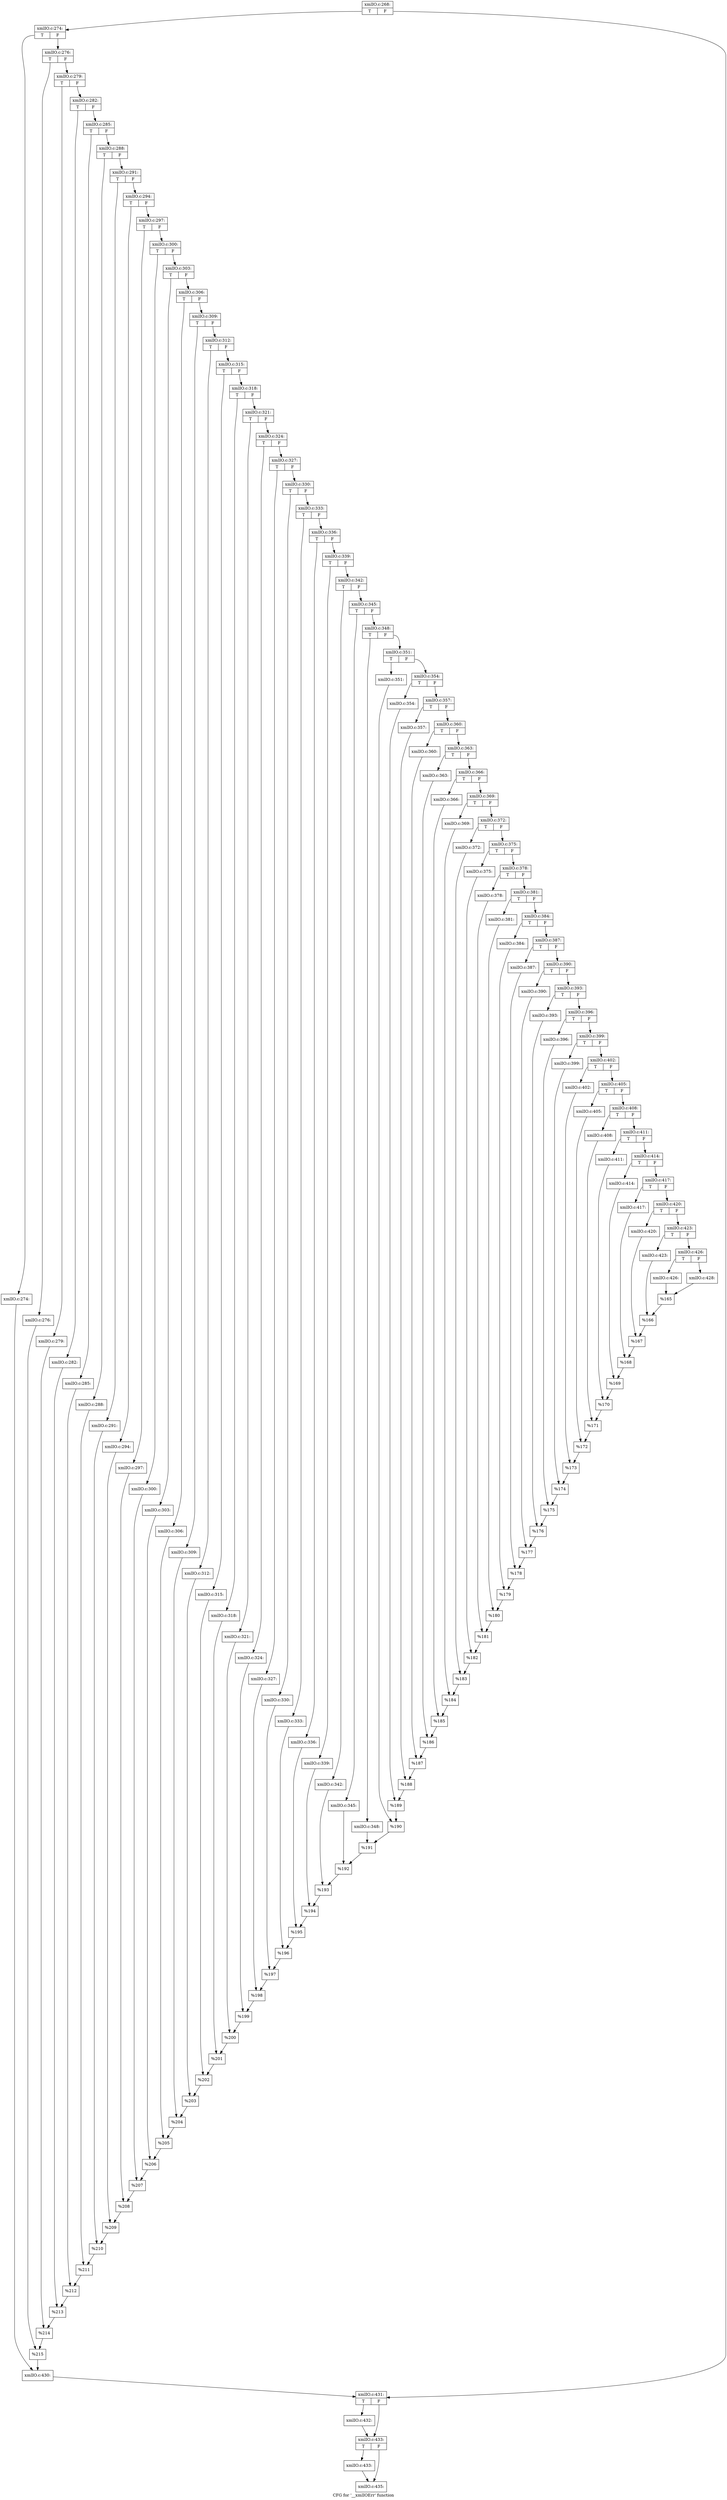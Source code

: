 digraph "CFG for '__xmlIOErr' function" {
	label="CFG for '__xmlIOErr' function";

	Node0x5178f60 [shape=record,label="{xmlIO.c:268:|{<s0>T|<s1>F}}"];
	Node0x5178f60:s0 -> Node0x517ca90;
	Node0x5178f60:s1 -> Node0x517cae0;
	Node0x517ca90 [shape=record,label="{xmlIO.c:274:|{<s0>T|<s1>F}}"];
	Node0x517ca90:s0 -> Node0x517cf60;
	Node0x517ca90:s1 -> Node0x517d000;
	Node0x517cf60 [shape=record,label="{xmlIO.c:274:}"];
	Node0x517cf60 -> Node0x517cfb0;
	Node0x517d000 [shape=record,label="{xmlIO.c:276:|{<s0>T|<s1>F}}"];
	Node0x517d000:s0 -> Node0x517dc10;
	Node0x517d000:s1 -> Node0x517def0;
	Node0x517dc10 [shape=record,label="{xmlIO.c:276:}"];
	Node0x517dc10 -> Node0x517dea0;
	Node0x517def0 [shape=record,label="{xmlIO.c:279:|{<s0>T|<s1>F}}"];
	Node0x517def0:s0 -> Node0x5192420;
	Node0x517def0:s1 -> Node0x51a1580;
	Node0x5192420 [shape=record,label="{xmlIO.c:279:}"];
	Node0x5192420 -> Node0x51a1530;
	Node0x51a1580 [shape=record,label="{xmlIO.c:282:|{<s0>T|<s1>F}}"];
	Node0x51a1580:s0 -> Node0x51a1ad0;
	Node0x51a1580:s1 -> Node0x51a1b70;
	Node0x51a1ad0 [shape=record,label="{xmlIO.c:282:}"];
	Node0x51a1ad0 -> Node0x51a1b20;
	Node0x51a1b70 [shape=record,label="{xmlIO.c:285:|{<s0>T|<s1>F}}"];
	Node0x51a1b70:s0 -> Node0x517cf10;
	Node0x51a1b70:s1 -> Node0x51a21a0;
	Node0x517cf10 [shape=record,label="{xmlIO.c:285:}"];
	Node0x517cf10 -> Node0x51a2150;
	Node0x51a21a0 [shape=record,label="{xmlIO.c:288:|{<s0>T|<s1>F}}"];
	Node0x51a21a0:s0 -> Node0x517d8e0;
	Node0x51a21a0:s1 -> Node0x51a29d0;
	Node0x517d8e0 [shape=record,label="{xmlIO.c:288:}"];
	Node0x517d8e0 -> Node0x517b970;
	Node0x51a29d0 [shape=record,label="{xmlIO.c:291:|{<s0>T|<s1>F}}"];
	Node0x51a29d0:s0 -> Node0x51a2f20;
	Node0x51a29d0:s1 -> Node0x51a2fc0;
	Node0x51a2f20 [shape=record,label="{xmlIO.c:291:}"];
	Node0x51a2f20 -> Node0x51a2f70;
	Node0x51a2fc0 [shape=record,label="{xmlIO.c:294:|{<s0>T|<s1>F}}"];
	Node0x51a2fc0:s0 -> Node0x51a3510;
	Node0x51a2fc0:s1 -> Node0x51a82d0;
	Node0x51a3510 [shape=record,label="{xmlIO.c:294:}"];
	Node0x51a3510 -> Node0x51a3560;
	Node0x51a82d0 [shape=record,label="{xmlIO.c:297:|{<s0>T|<s1>F}}"];
	Node0x51a82d0:s0 -> Node0x51a8820;
	Node0x51a82d0:s1 -> Node0x51a88c0;
	Node0x51a8820 [shape=record,label="{xmlIO.c:297:}"];
	Node0x51a8820 -> Node0x51a8870;
	Node0x51a88c0 [shape=record,label="{xmlIO.c:300:|{<s0>T|<s1>F}}"];
	Node0x51a88c0:s0 -> Node0x51a8e10;
	Node0x51a88c0:s1 -> Node0x51a8eb0;
	Node0x51a8e10 [shape=record,label="{xmlIO.c:300:}"];
	Node0x51a8e10 -> Node0x51a8e60;
	Node0x51a8eb0 [shape=record,label="{xmlIO.c:303:|{<s0>T|<s1>F}}"];
	Node0x51a8eb0:s0 -> Node0x51a9400;
	Node0x51a8eb0:s1 -> Node0x51a94a0;
	Node0x51a9400 [shape=record,label="{xmlIO.c:303:}"];
	Node0x51a9400 -> Node0x51a9450;
	Node0x51a94a0 [shape=record,label="{xmlIO.c:306:|{<s0>T|<s1>F}}"];
	Node0x51a94a0:s0 -> Node0x51a9e00;
	Node0x51a94a0:s1 -> Node0x51a9ea0;
	Node0x51a9e00 [shape=record,label="{xmlIO.c:306:}"];
	Node0x51a9e00 -> Node0x51a9e50;
	Node0x51a9ea0 [shape=record,label="{xmlIO.c:309:|{<s0>T|<s1>F}}"];
	Node0x51a9ea0:s0 -> Node0x51a20c0;
	Node0x51a9ea0:s1 -> Node0x51aa550;
	Node0x51a20c0 [shape=record,label="{xmlIO.c:309:}"];
	Node0x51a20c0 -> Node0x51aa500;
	Node0x51aa550 [shape=record,label="{xmlIO.c:312:|{<s0>T|<s1>F}}"];
	Node0x51aa550:s0 -> Node0x51a2940;
	Node0x51aa550:s1 -> Node0x51aabd0;
	Node0x51a2940 [shape=record,label="{xmlIO.c:312:}"];
	Node0x51a2940 -> Node0x51aab80;
	Node0x51aabd0 [shape=record,label="{xmlIO.c:315:|{<s0>T|<s1>F}}"];
	Node0x51aabd0:s0 -> Node0x51ab0f0;
	Node0x51aabd0:s1 -> Node0x51ab190;
	Node0x51ab0f0 [shape=record,label="{xmlIO.c:315:}"];
	Node0x51ab0f0 -> Node0x51ab140;
	Node0x51ab190 [shape=record,label="{xmlIO.c:318:|{<s0>T|<s1>F}}"];
	Node0x51ab190:s0 -> Node0x51ab6e0;
	Node0x51ab190:s1 -> Node0x51ab780;
	Node0x51ab6e0 [shape=record,label="{xmlIO.c:318:}"];
	Node0x51ab6e0 -> Node0x51ab730;
	Node0x51ab780 [shape=record,label="{xmlIO.c:321:|{<s0>T|<s1>F}}"];
	Node0x51ab780:s0 -> Node0x51abcd0;
	Node0x51ab780:s1 -> Node0x51abd70;
	Node0x51abcd0 [shape=record,label="{xmlIO.c:321:}"];
	Node0x51abcd0 -> Node0x51abd20;
	Node0x51abd70 [shape=record,label="{xmlIO.c:324:|{<s0>T|<s1>F}}"];
	Node0x51abd70:s0 -> Node0x51ac2c0;
	Node0x51abd70:s1 -> Node0x51ac360;
	Node0x51ac2c0 [shape=record,label="{xmlIO.c:324:}"];
	Node0x51ac2c0 -> Node0x51ac310;
	Node0x51ac360 [shape=record,label="{xmlIO.c:327:|{<s0>T|<s1>F}}"];
	Node0x51ac360:s0 -> Node0x51ac8b0;
	Node0x51ac360:s1 -> Node0x51ac950;
	Node0x51ac8b0 [shape=record,label="{xmlIO.c:327:}"];
	Node0x51ac8b0 -> Node0x51ac900;
	Node0x51ac950 [shape=record,label="{xmlIO.c:330:|{<s0>T|<s1>F}}"];
	Node0x51ac950:s0 -> Node0x51acea0;
	Node0x51ac950:s1 -> Node0x51acf40;
	Node0x51acea0 [shape=record,label="{xmlIO.c:330:}"];
	Node0x51acea0 -> Node0x51acef0;
	Node0x51acf40 [shape=record,label="{xmlIO.c:333:|{<s0>T|<s1>F}}"];
	Node0x51acf40:s0 -> Node0x51ad490;
	Node0x51acf40:s1 -> Node0x51ad530;
	Node0x51ad490 [shape=record,label="{xmlIO.c:333:}"];
	Node0x51ad490 -> Node0x51ad4e0;
	Node0x51ad530 [shape=record,label="{xmlIO.c:336:|{<s0>T|<s1>F}}"];
	Node0x51ad530:s0 -> Node0x51ada80;
	Node0x51ad530:s1 -> Node0x51adb20;
	Node0x51ada80 [shape=record,label="{xmlIO.c:336:}"];
	Node0x51ada80 -> Node0x51adad0;
	Node0x51adb20 [shape=record,label="{xmlIO.c:339:|{<s0>T|<s1>F}}"];
	Node0x51adb20:s0 -> Node0x51ae070;
	Node0x51adb20:s1 -> Node0x51ae110;
	Node0x51ae070 [shape=record,label="{xmlIO.c:339:}"];
	Node0x51ae070 -> Node0x51ae0c0;
	Node0x51ae110 [shape=record,label="{xmlIO.c:342:|{<s0>T|<s1>F}}"];
	Node0x51ae110:s0 -> Node0x51a99f0;
	Node0x51ae110:s1 -> Node0x51a9a90;
	Node0x51a99f0 [shape=record,label="{xmlIO.c:342:}"];
	Node0x51a99f0 -> Node0x51a9a40;
	Node0x51a9a90 [shape=record,label="{xmlIO.c:345:|{<s0>T|<s1>F}}"];
	Node0x51a9a90:s0 -> Node0x5185020;
	Node0x51a9a90:s1 -> Node0x51850c0;
	Node0x5185020 [shape=record,label="{xmlIO.c:345:}"];
	Node0x5185020 -> Node0x5185070;
	Node0x51850c0 [shape=record,label="{xmlIO.c:348:|{<s0>T|<s1>F}}"];
	Node0x51850c0:s0 -> Node0x51b0060;
	Node0x51850c0:s1 -> Node0x51b0100;
	Node0x51b0060 [shape=record,label="{xmlIO.c:348:}"];
	Node0x51b0060 -> Node0x51b00b0;
	Node0x51b0100 [shape=record,label="{xmlIO.c:351:|{<s0>T|<s1>F}}"];
	Node0x51b0100:s0 -> Node0x51b0650;
	Node0x51b0100:s1 -> Node0x51b06f0;
	Node0x51b0650 [shape=record,label="{xmlIO.c:351:}"];
	Node0x51b0650 -> Node0x51b06a0;
	Node0x51b06f0 [shape=record,label="{xmlIO.c:354:|{<s0>T|<s1>F}}"];
	Node0x51b06f0:s0 -> Node0x51b0c40;
	Node0x51b06f0:s1 -> Node0x51b0ce0;
	Node0x51b0c40 [shape=record,label="{xmlIO.c:354:}"];
	Node0x51b0c40 -> Node0x51b0c90;
	Node0x51b0ce0 [shape=record,label="{xmlIO.c:357:|{<s0>T|<s1>F}}"];
	Node0x51b0ce0:s0 -> Node0x51aa3f0;
	Node0x51b0ce0:s1 -> Node0x51aa490;
	Node0x51aa3f0 [shape=record,label="{xmlIO.c:357:}"];
	Node0x51aa3f0 -> Node0x51aa440;
	Node0x51aa490 [shape=record,label="{xmlIO.c:360:|{<s0>T|<s1>F}}"];
	Node0x51aa490:s0 -> Node0x51aaa70;
	Node0x51aa490:s1 -> Node0x51aab10;
	Node0x51aaa70 [shape=record,label="{xmlIO.c:360:}"];
	Node0x51aaa70 -> Node0x51aaac0;
	Node0x51aab10 [shape=record,label="{xmlIO.c:363:|{<s0>T|<s1>F}}"];
	Node0x51aab10:s0 -> Node0x51b2050;
	Node0x51aab10:s1 -> Node0x51b20f0;
	Node0x51b2050 [shape=record,label="{xmlIO.c:363:}"];
	Node0x51b2050 -> Node0x51b20a0;
	Node0x51b20f0 [shape=record,label="{xmlIO.c:366:|{<s0>T|<s1>F}}"];
	Node0x51b20f0:s0 -> Node0x51b2640;
	Node0x51b20f0:s1 -> Node0x51b26e0;
	Node0x51b2640 [shape=record,label="{xmlIO.c:366:}"];
	Node0x51b2640 -> Node0x51b2690;
	Node0x51b26e0 [shape=record,label="{xmlIO.c:369:|{<s0>T|<s1>F}}"];
	Node0x51b26e0:s0 -> Node0x51b2c30;
	Node0x51b26e0:s1 -> Node0x51b2cd0;
	Node0x51b2c30 [shape=record,label="{xmlIO.c:369:}"];
	Node0x51b2c30 -> Node0x51b2c80;
	Node0x51b2cd0 [shape=record,label="{xmlIO.c:372:|{<s0>T|<s1>F}}"];
	Node0x51b2cd0:s0 -> Node0x51b3220;
	Node0x51b2cd0:s1 -> Node0x51b32c0;
	Node0x51b3220 [shape=record,label="{xmlIO.c:372:}"];
	Node0x51b3220 -> Node0x51b3270;
	Node0x51b32c0 [shape=record,label="{xmlIO.c:375:|{<s0>T|<s1>F}}"];
	Node0x51b32c0:s0 -> Node0x51b3810;
	Node0x51b32c0:s1 -> Node0x51b38b0;
	Node0x51b3810 [shape=record,label="{xmlIO.c:375:}"];
	Node0x51b3810 -> Node0x51b3860;
	Node0x51b38b0 [shape=record,label="{xmlIO.c:378:|{<s0>T|<s1>F}}"];
	Node0x51b38b0:s0 -> Node0x51b3e00;
	Node0x51b38b0:s1 -> Node0x51b3ea0;
	Node0x51b3e00 [shape=record,label="{xmlIO.c:378:}"];
	Node0x51b3e00 -> Node0x51b3e50;
	Node0x51b3ea0 [shape=record,label="{xmlIO.c:381:|{<s0>T|<s1>F}}"];
	Node0x51b3ea0:s0 -> Node0x51b43b0;
	Node0x51b3ea0:s1 -> Node0x51b4450;
	Node0x51b43b0 [shape=record,label="{xmlIO.c:381:}"];
	Node0x51b43b0 -> Node0x51b4400;
	Node0x51b4450 [shape=record,label="{xmlIO.c:384:|{<s0>T|<s1>F}}"];
	Node0x51b4450:s0 -> Node0x51b49a0;
	Node0x51b4450:s1 -> Node0x51b4a40;
	Node0x51b49a0 [shape=record,label="{xmlIO.c:384:}"];
	Node0x51b49a0 -> Node0x51b49f0;
	Node0x51b4a40 [shape=record,label="{xmlIO.c:387:|{<s0>T|<s1>F}}"];
	Node0x51b4a40:s0 -> Node0x51b4f90;
	Node0x51b4a40:s1 -> Node0x51b5030;
	Node0x51b4f90 [shape=record,label="{xmlIO.c:387:}"];
	Node0x51b4f90 -> Node0x51b4fe0;
	Node0x51b5030 [shape=record,label="{xmlIO.c:390:|{<s0>T|<s1>F}}"];
	Node0x51b5030:s0 -> Node0x51b5580;
	Node0x51b5030:s1 -> Node0x51b5620;
	Node0x51b5580 [shape=record,label="{xmlIO.c:390:}"];
	Node0x51b5580 -> Node0x51b55d0;
	Node0x51b5620 [shape=record,label="{xmlIO.c:393:|{<s0>T|<s1>F}}"];
	Node0x51b5620:s0 -> Node0x51b5b70;
	Node0x51b5620:s1 -> Node0x51b5c10;
	Node0x51b5b70 [shape=record,label="{xmlIO.c:393:}"];
	Node0x51b5b70 -> Node0x51b5bc0;
	Node0x51b5c10 [shape=record,label="{xmlIO.c:396:|{<s0>T|<s1>F}}"];
	Node0x51b5c10:s0 -> Node0x51b6160;
	Node0x51b5c10:s1 -> Node0x51b6200;
	Node0x51b6160 [shape=record,label="{xmlIO.c:396:}"];
	Node0x51b6160 -> Node0x51b61b0;
	Node0x51b6200 [shape=record,label="{xmlIO.c:399:|{<s0>T|<s1>F}}"];
	Node0x51b6200:s0 -> Node0x51b6750;
	Node0x51b6200:s1 -> Node0x51b67f0;
	Node0x51b6750 [shape=record,label="{xmlIO.c:399:}"];
	Node0x51b6750 -> Node0x51b67a0;
	Node0x51b67f0 [shape=record,label="{xmlIO.c:402:|{<s0>T|<s1>F}}"];
	Node0x51b67f0:s0 -> Node0x51b6d40;
	Node0x51b67f0:s1 -> Node0x51b6de0;
	Node0x51b6d40 [shape=record,label="{xmlIO.c:402:}"];
	Node0x51b6d40 -> Node0x51b6d90;
	Node0x51b6de0 [shape=record,label="{xmlIO.c:405:|{<s0>T|<s1>F}}"];
	Node0x51b6de0:s0 -> Node0x51b7330;
	Node0x51b6de0:s1 -> Node0x51b73d0;
	Node0x51b7330 [shape=record,label="{xmlIO.c:405:}"];
	Node0x51b7330 -> Node0x51b7380;
	Node0x51b73d0 [shape=record,label="{xmlIO.c:408:|{<s0>T|<s1>F}}"];
	Node0x51b73d0:s0 -> Node0x51b7920;
	Node0x51b73d0:s1 -> Node0x51b79c0;
	Node0x51b7920 [shape=record,label="{xmlIO.c:408:}"];
	Node0x51b7920 -> Node0x51b7970;
	Node0x51b79c0 [shape=record,label="{xmlIO.c:411:|{<s0>T|<s1>F}}"];
	Node0x51b79c0:s0 -> Node0x51b7f10;
	Node0x51b79c0:s1 -> Node0x51b7fb0;
	Node0x51b7f10 [shape=record,label="{xmlIO.c:411:}"];
	Node0x51b7f10 -> Node0x51b7f60;
	Node0x51b7fb0 [shape=record,label="{xmlIO.c:414:|{<s0>T|<s1>F}}"];
	Node0x51b7fb0:s0 -> Node0x51ae5e0;
	Node0x51b7fb0:s1 -> Node0x51ae680;
	Node0x51ae5e0 [shape=record,label="{xmlIO.c:414:}"];
	Node0x51ae5e0 -> Node0x51ae630;
	Node0x51ae680 [shape=record,label="{xmlIO.c:417:|{<s0>T|<s1>F}}"];
	Node0x51ae680:s0 -> Node0x51aebd0;
	Node0x51ae680:s1 -> Node0x51aec70;
	Node0x51aebd0 [shape=record,label="{xmlIO.c:417:}"];
	Node0x51aebd0 -> Node0x51aec20;
	Node0x51aec70 [shape=record,label="{xmlIO.c:420:|{<s0>T|<s1>F}}"];
	Node0x51aec70:s0 -> Node0x51ba070;
	Node0x51aec70:s1 -> Node0x51ba110;
	Node0x51ba070 [shape=record,label="{xmlIO.c:420:}"];
	Node0x51ba070 -> Node0x51ba0c0;
	Node0x51ba110 [shape=record,label="{xmlIO.c:423:|{<s0>T|<s1>F}}"];
	Node0x51ba110:s0 -> Node0x51ba5e0;
	Node0x51ba110:s1 -> Node0x51ba680;
	Node0x51ba5e0 [shape=record,label="{xmlIO.c:423:}"];
	Node0x51ba5e0 -> Node0x51ba630;
	Node0x51ba680 [shape=record,label="{xmlIO.c:426:|{<s0>T|<s1>F}}"];
	Node0x51ba680:s0 -> Node0x51af690;
	Node0x51ba680:s1 -> Node0x51af730;
	Node0x51af690 [shape=record,label="{xmlIO.c:426:}"];
	Node0x51af690 -> Node0x51af6e0;
	Node0x51af730 [shape=record,label="{xmlIO.c:428:}"];
	Node0x51af730 -> Node0x51af6e0;
	Node0x51af6e0 [shape=record,label="{%165}"];
	Node0x51af6e0 -> Node0x51ba630;
	Node0x51ba630 [shape=record,label="{%166}"];
	Node0x51ba630 -> Node0x51ba0c0;
	Node0x51ba0c0 [shape=record,label="{%167}"];
	Node0x51ba0c0 -> Node0x51aec20;
	Node0x51aec20 [shape=record,label="{%168}"];
	Node0x51aec20 -> Node0x51ae630;
	Node0x51ae630 [shape=record,label="{%169}"];
	Node0x51ae630 -> Node0x51b7f60;
	Node0x51b7f60 [shape=record,label="{%170}"];
	Node0x51b7f60 -> Node0x51b7970;
	Node0x51b7970 [shape=record,label="{%171}"];
	Node0x51b7970 -> Node0x51b7380;
	Node0x51b7380 [shape=record,label="{%172}"];
	Node0x51b7380 -> Node0x51b6d90;
	Node0x51b6d90 [shape=record,label="{%173}"];
	Node0x51b6d90 -> Node0x51b67a0;
	Node0x51b67a0 [shape=record,label="{%174}"];
	Node0x51b67a0 -> Node0x51b61b0;
	Node0x51b61b0 [shape=record,label="{%175}"];
	Node0x51b61b0 -> Node0x51b5bc0;
	Node0x51b5bc0 [shape=record,label="{%176}"];
	Node0x51b5bc0 -> Node0x51b55d0;
	Node0x51b55d0 [shape=record,label="{%177}"];
	Node0x51b55d0 -> Node0x51b4fe0;
	Node0x51b4fe0 [shape=record,label="{%178}"];
	Node0x51b4fe0 -> Node0x51b49f0;
	Node0x51b49f0 [shape=record,label="{%179}"];
	Node0x51b49f0 -> Node0x51b4400;
	Node0x51b4400 [shape=record,label="{%180}"];
	Node0x51b4400 -> Node0x51b3e50;
	Node0x51b3e50 [shape=record,label="{%181}"];
	Node0x51b3e50 -> Node0x51b3860;
	Node0x51b3860 [shape=record,label="{%182}"];
	Node0x51b3860 -> Node0x51b3270;
	Node0x51b3270 [shape=record,label="{%183}"];
	Node0x51b3270 -> Node0x51b2c80;
	Node0x51b2c80 [shape=record,label="{%184}"];
	Node0x51b2c80 -> Node0x51b2690;
	Node0x51b2690 [shape=record,label="{%185}"];
	Node0x51b2690 -> Node0x51b20a0;
	Node0x51b20a0 [shape=record,label="{%186}"];
	Node0x51b20a0 -> Node0x51aaac0;
	Node0x51aaac0 [shape=record,label="{%187}"];
	Node0x51aaac0 -> Node0x51aa440;
	Node0x51aa440 [shape=record,label="{%188}"];
	Node0x51aa440 -> Node0x51b0c90;
	Node0x51b0c90 [shape=record,label="{%189}"];
	Node0x51b0c90 -> Node0x51b06a0;
	Node0x51b06a0 [shape=record,label="{%190}"];
	Node0x51b06a0 -> Node0x51b00b0;
	Node0x51b00b0 [shape=record,label="{%191}"];
	Node0x51b00b0 -> Node0x5185070;
	Node0x5185070 [shape=record,label="{%192}"];
	Node0x5185070 -> Node0x51a9a40;
	Node0x51a9a40 [shape=record,label="{%193}"];
	Node0x51a9a40 -> Node0x51ae0c0;
	Node0x51ae0c0 [shape=record,label="{%194}"];
	Node0x51ae0c0 -> Node0x51adad0;
	Node0x51adad0 [shape=record,label="{%195}"];
	Node0x51adad0 -> Node0x51ad4e0;
	Node0x51ad4e0 [shape=record,label="{%196}"];
	Node0x51ad4e0 -> Node0x51acef0;
	Node0x51acef0 [shape=record,label="{%197}"];
	Node0x51acef0 -> Node0x51ac900;
	Node0x51ac900 [shape=record,label="{%198}"];
	Node0x51ac900 -> Node0x51ac310;
	Node0x51ac310 [shape=record,label="{%199}"];
	Node0x51ac310 -> Node0x51abd20;
	Node0x51abd20 [shape=record,label="{%200}"];
	Node0x51abd20 -> Node0x51ab730;
	Node0x51ab730 [shape=record,label="{%201}"];
	Node0x51ab730 -> Node0x51ab140;
	Node0x51ab140 [shape=record,label="{%202}"];
	Node0x51ab140 -> Node0x51aab80;
	Node0x51aab80 [shape=record,label="{%203}"];
	Node0x51aab80 -> Node0x51aa500;
	Node0x51aa500 [shape=record,label="{%204}"];
	Node0x51aa500 -> Node0x51a9e50;
	Node0x51a9e50 [shape=record,label="{%205}"];
	Node0x51a9e50 -> Node0x51a9450;
	Node0x51a9450 [shape=record,label="{%206}"];
	Node0x51a9450 -> Node0x51a8e60;
	Node0x51a8e60 [shape=record,label="{%207}"];
	Node0x51a8e60 -> Node0x51a8870;
	Node0x51a8870 [shape=record,label="{%208}"];
	Node0x51a8870 -> Node0x51a3560;
	Node0x51a3560 [shape=record,label="{%209}"];
	Node0x51a3560 -> Node0x51a2f70;
	Node0x51a2f70 [shape=record,label="{%210}"];
	Node0x51a2f70 -> Node0x517b970;
	Node0x517b970 [shape=record,label="{%211}"];
	Node0x517b970 -> Node0x51a2150;
	Node0x51a2150 [shape=record,label="{%212}"];
	Node0x51a2150 -> Node0x51a1b20;
	Node0x51a1b20 [shape=record,label="{%213}"];
	Node0x51a1b20 -> Node0x51a1530;
	Node0x51a1530 [shape=record,label="{%214}"];
	Node0x51a1530 -> Node0x517dea0;
	Node0x517dea0 [shape=record,label="{%215}"];
	Node0x517dea0 -> Node0x517cfb0;
	Node0x517cfb0 [shape=record,label="{xmlIO.c:430:}"];
	Node0x517cfb0 -> Node0x517cae0;
	Node0x517cae0 [shape=record,label="{xmlIO.c:431:|{<s0>T|<s1>F}}"];
	Node0x517cae0:s0 -> Node0x51bde70;
	Node0x517cae0:s1 -> Node0x51bdec0;
	Node0x51bde70 [shape=record,label="{xmlIO.c:432:}"];
	Node0x51bde70 -> Node0x51bdec0;
	Node0x51bdec0 [shape=record,label="{xmlIO.c:433:|{<s0>T|<s1>F}}"];
	Node0x51bdec0:s0 -> Node0x51be490;
	Node0x51bdec0:s1 -> Node0x51be4e0;
	Node0x51be490 [shape=record,label="{xmlIO.c:433:}"];
	Node0x51be490 -> Node0x51be4e0;
	Node0x51be4e0 [shape=record,label="{xmlIO.c:435:}"];
}
